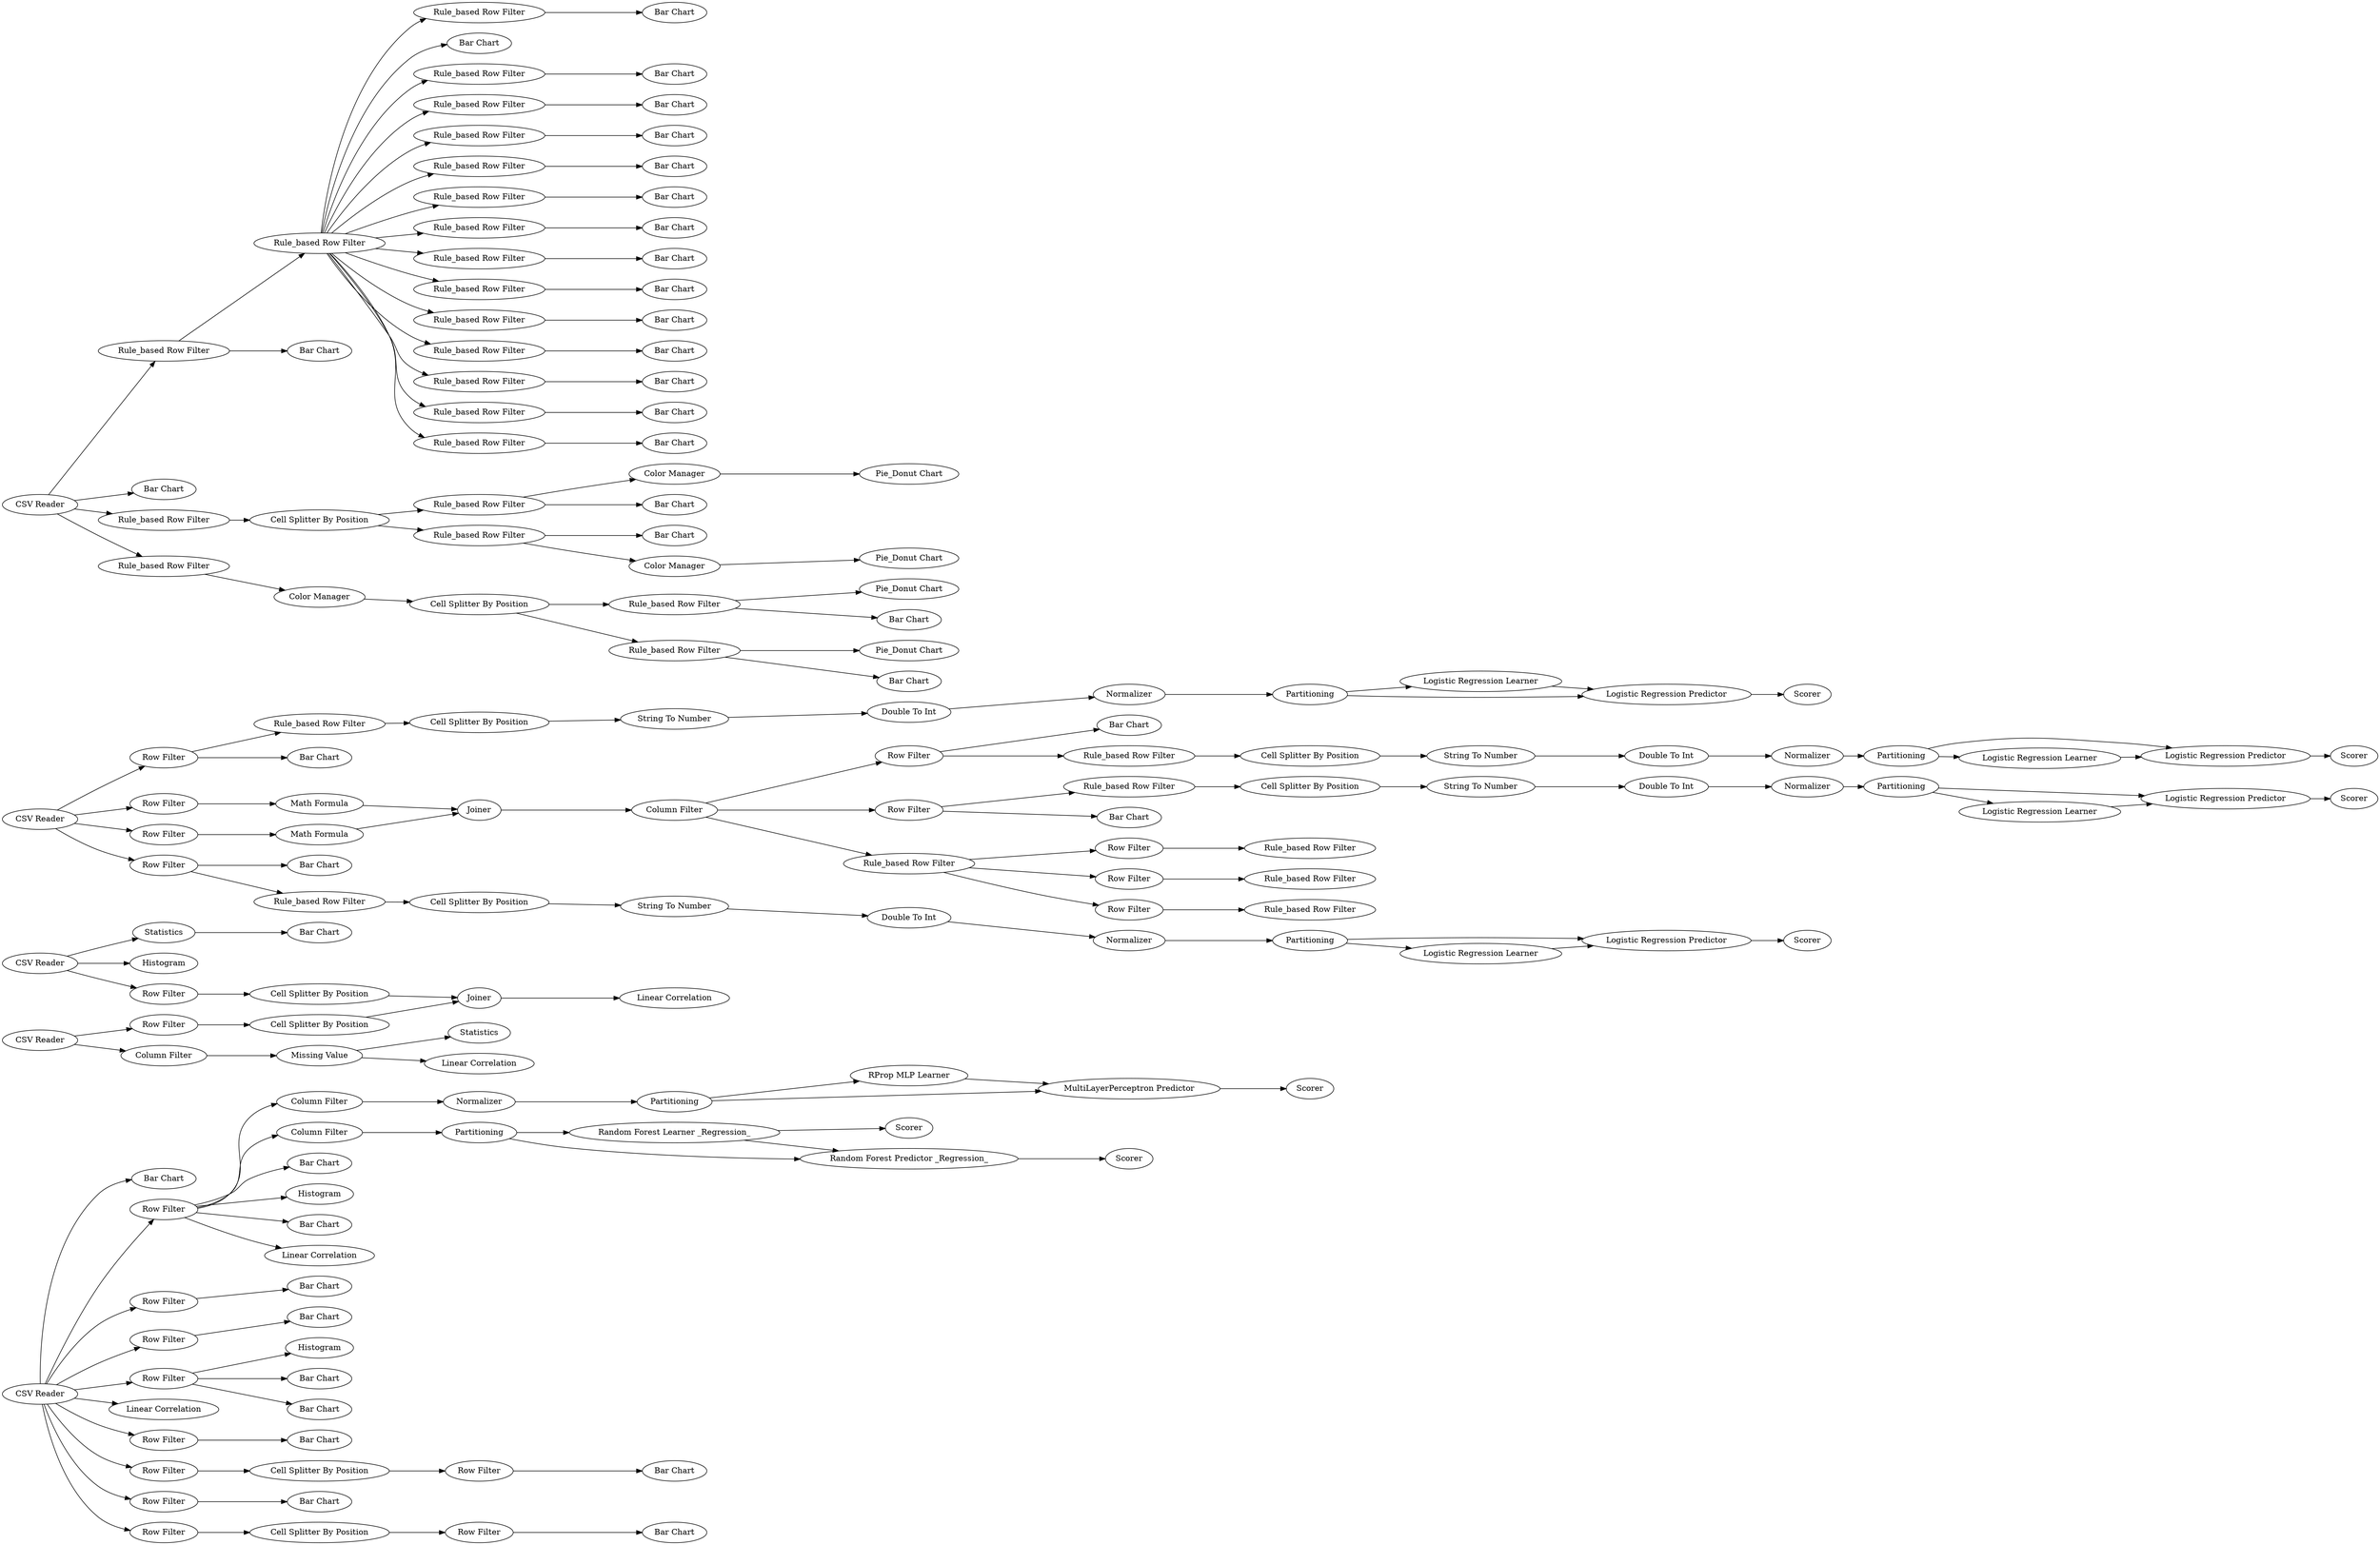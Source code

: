 digraph {
	24 -> 26
	41 -> 42
	35 -> 38
	7 -> 8
	24 -> 59
	35 -> 43
	4 -> 5
	120 -> 118
	78 -> 79
	57 -> 58
	117 -> 115
	142 -> 174
	59 -> 60
	97 -> 96
	40 -> 41
	22 -> 23
	118 -> 114
	142 -> 149
	11 -> 12
	182 -> 186
	28 -> 30
	103 -> 110
	145 -> 147
	139 -> 141
	24 -> 27
	65 -> 67
	131 -> 130
	61 -> 63
	89 -> 102
	184 -> 188
	125 -> 127
	139 -> 190
	101 -> 110
	82 -> 83
	4 -> 15
	170 -> 169
	157 -> 158
	148 -> 150
	80 -> 81
	11 -> 13
	194 -> 198
	190 -> 193
	84 -> 88
	112 -> 119
	145 -> 142
	104 -> 106
	49 -> 47
	96 -> 95
	24 -> 35
	92 -> 96
	109 -> 107
	69 -> 84
	103 -> 101
	198 -> 191
	142 -> 157
	142 -> 170
	159 -> 160
	151 -> 152
	35 -> 33
	142 -> 159
	91 -> 93
	142 -> 165
	142 -> 148
	10 -> 11
	20 -> 22
	76 -> 77
	77 -> 78
	94 -> 98
	35 -> 36
	193 -> 194
	28 -> 31
	50 -> 48
	55 -> 54
	124 -> 129
	181 -> 200
	38 -> 39
	15 -> 20
	193 -> 196
	184 -> 183
	53 -> 55
	35 -> 34
	139 -> 145
	115 -> 113
	172 -> 171
	24 -> 65
	142 -> 167
	110 -> 105
	39 -> 40
	24 -> 57
	80 -> 82
	112 -> 122
	21 -> 22
	99 -> 90
	106 -> 109
	122 -> 116
	63 -> 64
	69 -> 112
	155 -> 156
	24 -> 53
	186 -> 189
	167 -> 168
	142 -> 172
	124 -> 131
	102 -> 111
	139 -> 181
	196 -> 192
	142 -> 151
	142 -> 153
	163 -> 164
	121 -> 118
	97 -> 92
	165 -> 166
	16 -> 21
	186 -> 185
	70 -> 75
	107 -> 103
	142 -> 163
	129 -> 128
	44 -> 50
	98 -> 97
	70 -> 71
	182 -> 184
	44 -> 49
	75 -> 76
	121 -> 120
	89 -> 99
	174 -> 173
	24 -> 66
	176 -> 175
	35 -> 37
	102 -> 108
	199 -> 197
	24 -> 62
	66 -> 68
	116 -> 117
	85 -> 87
	111 -> 104
	24 -> 28
	196 -> 199
	93 -> 94
	89 -> 124
	194 -> 195
	142 -> 155
	54 -> 56
	142 -> 176
	88 -> 86
	40 -> 42
	69 -> 70
	142 -> 161
	113 -> 121
	87 -> 86
	161 -> 162
	86 -> 89
	200 -> 182
	153 -> 154
	124 -> 125
	81 -> 82
	9 -> 16
	100 -> 91
	42 -> 51
	79 -> 80
	4 -> 7
	49 -> 50
	43 -> 44
	62 -> 61
	69 -> 85
	99 -> 100
	9 -> 10
	28 -> 29
	103 [label=Partitioning]
	26 [label="Bar Chart"]
	153 [label="Rule_based Row Filter"]
	184 [label="Rule_based Row Filter"]
	190 [label="Rule_based Row Filter"]
	189 [label="Pie_Donut Chart"]
	196 [label="Rule_based Row Filter"]
	154 [label="Bar Chart"]
	129 [label="Row Filter"]
	12 [label=Statistics]
	75 [label="Rule_based Row Filter"]
	166 [label="Bar Chart"]
	16 [label="Row Filter"]
	150 [label="Bar Chart"]
	115 [label="Double To Int"]
	68 [label="Bar Chart"]
	28 [label="Row Filter"]
	11 [label="Missing Value"]
	23 [label="Linear Correlation"]
	47 [label=Scorer]
	93 [label="String To Number"]
	195 [label="Bar Chart"]
	81 [label="Logistic Regression Learner"]
	5 [label=Histogram]
	107 [label=Normalizer]
	120 [label="Logistic Regression Learner"]
	29 [label="Bar Chart"]
	157 [label="Rule_based Row Filter"]
	118 [label="Logistic Regression Predictor"]
	27 [label="Linear Correlation"]
	165 [label="Rule_based Row Filter"]
	79 [label=Normalizer]
	9 [label="CSV Reader"]
	97 [label=Partitioning]
	58 [label="Bar Chart"]
	8 [label="Bar Chart"]
	108 [label="Bar Chart"]
	122 [label="Rule_based Row Filter"]
	105 [label=Scorer]
	151 [label="Rule_based Row Filter"]
	185 [label="Bar Chart"]
	92 [label="Logistic Regression Learner"]
	119 [label="Bar Chart"]
	41 [label="RProp MLP Learner"]
	98 [label=Normalizer]
	54 [label="Row Filter"]
	141 [label="Bar Chart"]
	125 [label="Row Filter"]
	22 [label=Joiner]
	53 [label="Row Filter"]
	191 [label="Pie_Donut Chart"]
	147 [label="Bar Chart"]
	159 [label="Rule_based Row Filter"]
	60 [label="Bar Chart"]
	199 [label="Color Manager"]
	192 [label="Bar Chart"]
	13 [label="Linear Correlation"]
	43 [label="Column Filter"]
	102 [label="Row Filter"]
	44 [label=Partitioning]
	96 [label="Logistic Regression Predictor"]
	104 [label="Cell Splitter By Position"]
	71 [label="Bar Chart"]
	88 [label="Math Formula"]
	80 [label=Partitioning]
	39 [label=Normalizer]
	91 [label="Cell Splitter By Position"]
	57 [label="Row Filter"]
	55 [label="Cell Splitter By Position"]
	7 [label=Statistics]
	169 [label="Bar Chart"]
	21 [label="Cell Splitter By Position"]
	121 [label=Partitioning]
	200 [label="Color Manager"]
	163 [label="Rule_based Row Filter"]
	24 [label="CSV Reader"]
	64 [label="Bar Chart"]
	188 [label="Pie_Donut Chart"]
	156 [label="Bar Chart"]
	161 [label="Rule_based Row Filter"]
	131 [label="Row Filter"]
	56 [label="Bar Chart"]
	15 [label="Row Filter"]
	114 [label=Scorer]
	197 [label="Pie_Donut Chart"]
	59 [label="Row Filter"]
	164 [label="Bar Chart"]
	90 [label="Bar Chart"]
	142 [label="Rule_based Row Filter"]
	174 [label="Rule_based Row Filter"]
	4 [label="CSV Reader"]
	61 [label="Cell Splitter By Position"]
	77 [label="String To Number"]
	124 [label="Rule_based Row Filter"]
	198 [label="Color Manager"]
	117 [label="String To Number"]
	83 [label=Scorer]
	38 [label="Column Filter"]
	160 [label="Bar Chart"]
	94 [label="Double To Int"]
	99 [label="Row Filter"]
	35 [label="Row Filter"]
	62 [label="Row Filter"]
	82 [label="Logistic Regression Predictor"]
	65 [label="Row Filter"]
	69 [label="CSV Reader"]
	116 [label="Cell Splitter By Position"]
	155 [label="Rule_based Row Filter"]
	181 [label="Rule_based Row Filter"]
	40 [label=Partitioning]
	152 [label="Bar Chart"]
	30 [label=Histogram]
	128 [label="Rule_based Row Filter"]
	170 [label="Rule_based Row Filter"]
	167 [label="Rule_based Row Filter"]
	89 [label="Column Filter"]
	194 [label="Rule_based Row Filter"]
	182 [label="Cell Splitter By Position"]
	162 [label="Bar Chart"]
	145 [label="Rule_based Row Filter"]
	149 [label="Bar Chart"]
	78 [label="Double To Int"]
	168 [label="Bar Chart"]
	49 [label="Random Forest Learner _Regression_"]
	84 [label="Row Filter"]
	31 [label="Bar Chart"]
	51 [label=Scorer]
	183 [label="Bar Chart"]
	109 [label="Double To Int"]
	110 [label="Logistic Regression Predictor"]
	10 [label="Column Filter"]
	85 [label="Row Filter"]
	86 [label=Joiner]
	171 [label="Bar Chart"]
	48 [label=Scorer]
	148 [label="Rule_based Row Filter"]
	50 [label="Random Forest Predictor _Regression_"]
	42 [label="MultiLayerPerceptron Predictor"]
	112 [label="Row Filter"]
	87 [label="Math Formula"]
	127 [label="Rule_based Row Filter"]
	67 [label="Bar Chart"]
	158 [label="Bar Chart"]
	173 [label="Bar Chart"]
	101 [label="Logistic Regression Learner"]
	176 [label="Rule_based Row Filter"]
	63 [label="Row Filter"]
	76 [label="Cell Splitter By Position"]
	172 [label="Rule_based Row Filter"]
	100 [label="Rule_based Row Filter"]
	106 [label="String To Number"]
	175 [label="Bar Chart"]
	113 [label=Normalizer]
	20 [label="Cell Splitter By Position"]
	66 [label="Row Filter"]
	34 [label="Bar Chart"]
	70 [label="Row Filter"]
	139 [label="CSV Reader"]
	36 [label=Histogram]
	186 [label="Rule_based Row Filter"]
	193 [label="Cell Splitter By Position"]
	130 [label="Rule_based Row Filter"]
	95 [label=Scorer]
	111 [label="Rule_based Row Filter"]
	33 [label="Bar Chart"]
	37 [label="Linear Correlation"]
	rankdir=LR
}
